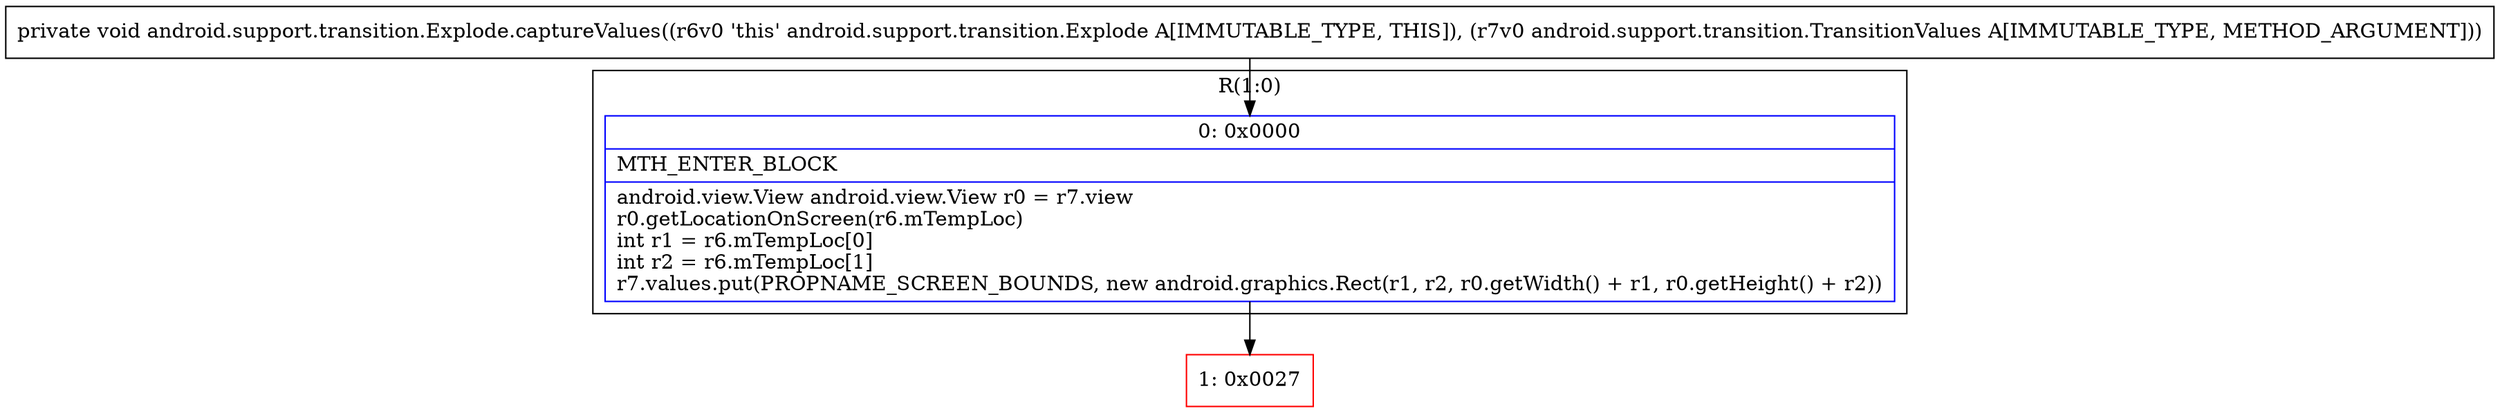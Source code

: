 digraph "CFG forandroid.support.transition.Explode.captureValues(Landroid\/support\/transition\/TransitionValues;)V" {
subgraph cluster_Region_1679461836 {
label = "R(1:0)";
node [shape=record,color=blue];
Node_0 [shape=record,label="{0\:\ 0x0000|MTH_ENTER_BLOCK\l|android.view.View android.view.View r0 = r7.view\lr0.getLocationOnScreen(r6.mTempLoc)\lint r1 = r6.mTempLoc[0]\lint r2 = r6.mTempLoc[1]\lr7.values.put(PROPNAME_SCREEN_BOUNDS, new android.graphics.Rect(r1, r2, r0.getWidth() + r1, r0.getHeight() + r2))\l}"];
}
Node_1 [shape=record,color=red,label="{1\:\ 0x0027}"];
MethodNode[shape=record,label="{private void android.support.transition.Explode.captureValues((r6v0 'this' android.support.transition.Explode A[IMMUTABLE_TYPE, THIS]), (r7v0 android.support.transition.TransitionValues A[IMMUTABLE_TYPE, METHOD_ARGUMENT])) }"];
MethodNode -> Node_0;
Node_0 -> Node_1;
}

